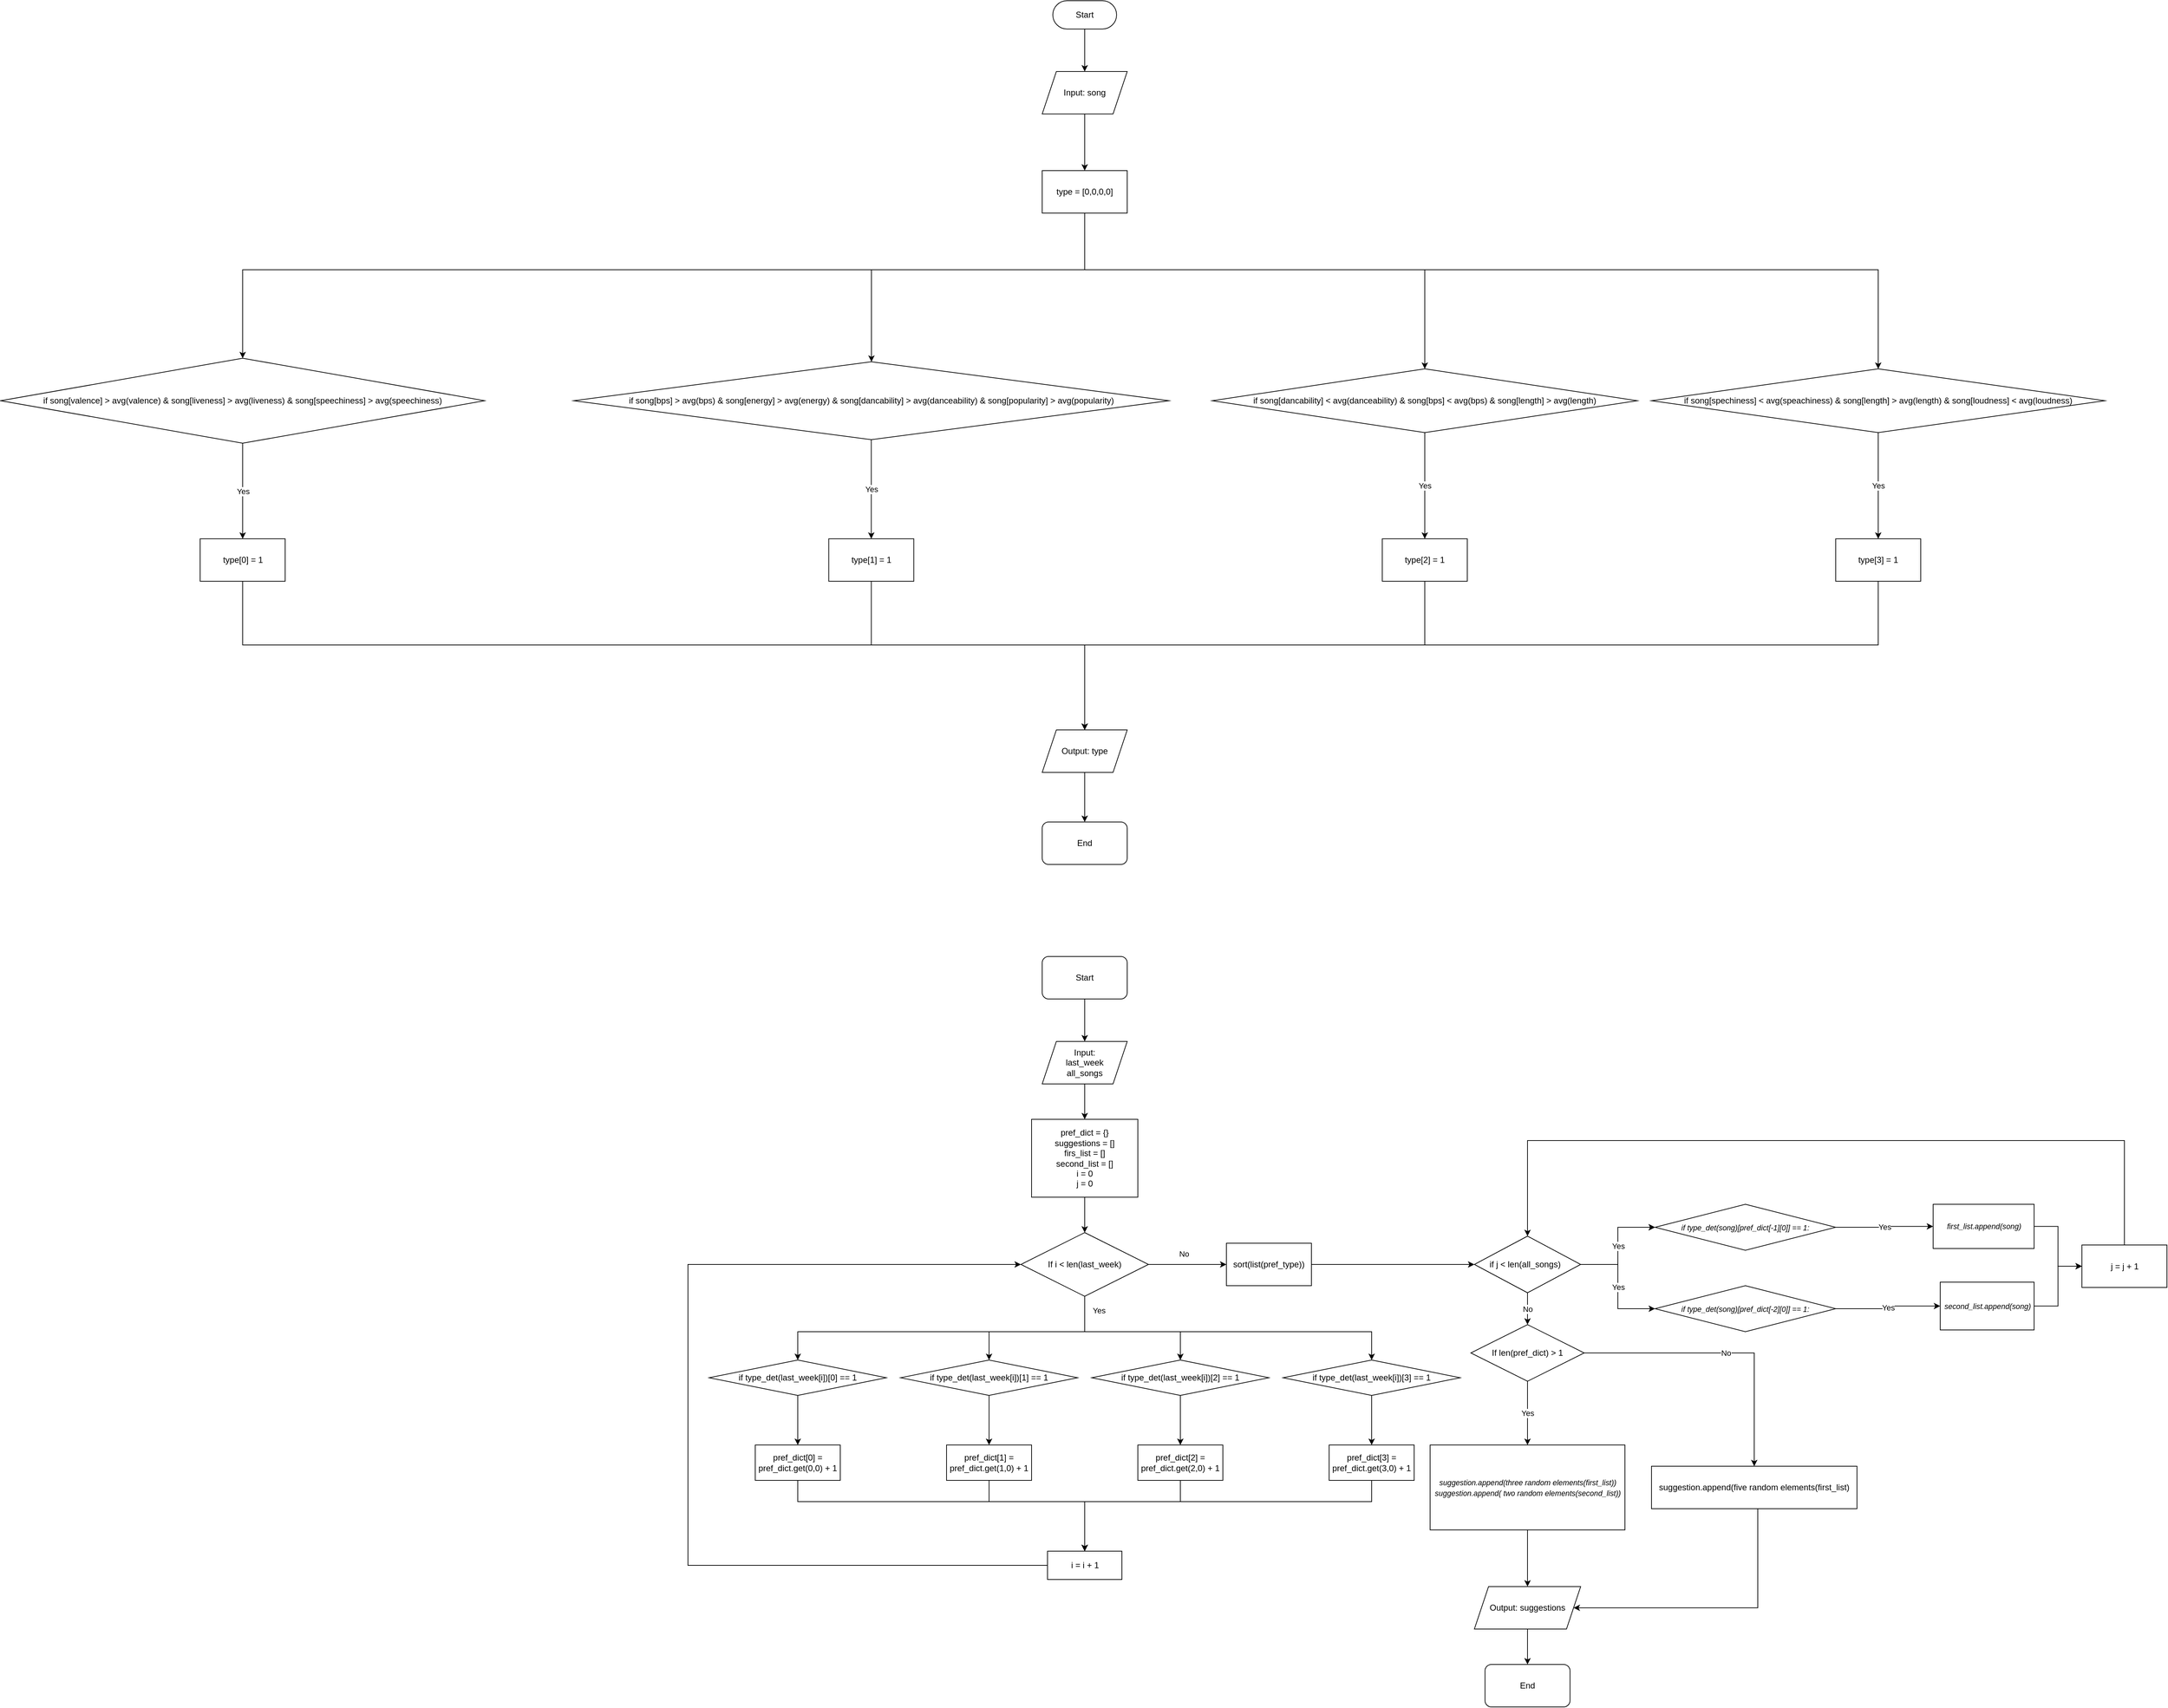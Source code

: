 <mxfile version="20.6.2" type="device"><diagram id="SKnY5lkrSH9eyfwpb-_v" name="Page-1"><mxGraphModel dx="3444" dy="914" grid="1" gridSize="10" guides="1" tooltips="1" connect="1" arrows="1" fold="1" page="1" pageScale="1" pageWidth="850" pageHeight="1100" math="0" shadow="0"><root><mxCell id="0"/><mxCell id="1" parent="0"/><mxCell id="s8BESBxTWyE5tsicI3CP-3" value="" style="edgeStyle=orthogonalEdgeStyle;rounded=0;orthogonalLoop=1;jettySize=auto;html=1;" parent="1" source="s8BESBxTWyE5tsicI3CP-1" target="s8BESBxTWyE5tsicI3CP-2" edge="1"><mxGeometry relative="1" as="geometry"/></mxCell><mxCell id="s8BESBxTWyE5tsicI3CP-1" value="Start" style="rounded=1;whiteSpace=wrap;html=1;arcSize=50;" parent="1" vertex="1"><mxGeometry x="195" y="190" width="90" height="40" as="geometry"/></mxCell><mxCell id="s8BESBxTWyE5tsicI3CP-5" value="" style="edgeStyle=orthogonalEdgeStyle;rounded=0;orthogonalLoop=1;jettySize=auto;html=1;" parent="1" source="s8BESBxTWyE5tsicI3CP-2" target="s8BESBxTWyE5tsicI3CP-4" edge="1"><mxGeometry relative="1" as="geometry"/></mxCell><mxCell id="s8BESBxTWyE5tsicI3CP-2" value="Input: song" style="shape=parallelogram;perimeter=parallelogramPerimeter;whiteSpace=wrap;html=1;fixedSize=1;" parent="1" vertex="1"><mxGeometry x="180" y="290" width="120" height="60" as="geometry"/></mxCell><mxCell id="s8BESBxTWyE5tsicI3CP-4" value="type = [0,0,0,0]" style="whiteSpace=wrap;html=1;" parent="1" vertex="1"><mxGeometry x="180" y="430" width="120" height="60" as="geometry"/></mxCell><mxCell id="s8BESBxTWyE5tsicI3CP-30" value="Yes" style="edgeStyle=orthogonalEdgeStyle;rounded=0;orthogonalLoop=1;jettySize=auto;html=1;" parent="1" source="s8BESBxTWyE5tsicI3CP-31" target="s8BESBxTWyE5tsicI3CP-46" edge="1"><mxGeometry relative="1" as="geometry"/></mxCell><mxCell id="s8BESBxTWyE5tsicI3CP-31" value="if song[bps] &amp;gt; avg(bps) &amp;amp; song[energy] &amp;gt; avg(energy) &amp;amp; song[dancability] &amp;gt; avg(danceability) &amp;amp; song[popularity] &amp;gt; avg(popularity)" style="rhombus;whiteSpace=wrap;html=1;rounded=0;" parent="1" vertex="1"><mxGeometry x="-481.25" y="700" width="840" height="110" as="geometry"/></mxCell><mxCell id="s8BESBxTWyE5tsicI3CP-32" value="" style="edgeStyle=orthogonalEdgeStyle;rounded=0;orthogonalLoop=1;jettySize=auto;html=1;" parent="1" target="s8BESBxTWyE5tsicI3CP-31" edge="1"><mxGeometry relative="1" as="geometry"><Array as="points"><mxPoint x="390" y="570"/><mxPoint x="-61" y="570"/></Array><mxPoint x="390" y="570" as="sourcePoint"/></mxGeometry></mxCell><mxCell id="s8BESBxTWyE5tsicI3CP-33" style="edgeStyle=orthogonalEdgeStyle;rounded=0;orthogonalLoop=1;jettySize=auto;html=1;entryX=0.5;entryY=0;entryDx=0;entryDy=0;" parent="1" target="s8BESBxTWyE5tsicI3CP-38" edge="1"><mxGeometry relative="1" as="geometry"><Array as="points"><mxPoint x="720" y="570"/></Array><mxPoint x="390" y="570" as="sourcePoint"/></mxGeometry></mxCell><mxCell id="s8BESBxTWyE5tsicI3CP-34" style="edgeStyle=orthogonalEdgeStyle;rounded=0;orthogonalLoop=1;jettySize=auto;html=1;entryX=0.5;entryY=0;entryDx=0;entryDy=0;" parent="1" target="s8BESBxTWyE5tsicI3CP-40" edge="1"><mxGeometry relative="1" as="geometry"><Array as="points"><mxPoint x="1360" y="570"/></Array><mxPoint x="320" y="570" as="sourcePoint"/></mxGeometry></mxCell><mxCell id="s8BESBxTWyE5tsicI3CP-35" style="edgeStyle=orthogonalEdgeStyle;rounded=0;orthogonalLoop=1;jettySize=auto;html=1;entryX=0.5;entryY=0;entryDx=0;entryDy=0;exitX=0.5;exitY=1;exitDx=0;exitDy=0;" parent="1" source="s8BESBxTWyE5tsicI3CP-4" target="s8BESBxTWyE5tsicI3CP-42" edge="1"><mxGeometry relative="1" as="geometry"><Array as="points"><mxPoint x="240" y="570"/><mxPoint x="-948" y="570"/></Array><mxPoint x="390" y="550" as="sourcePoint"/></mxGeometry></mxCell><mxCell id="s8BESBxTWyE5tsicI3CP-37" value="Yes" style="edgeStyle=orthogonalEdgeStyle;rounded=0;orthogonalLoop=1;jettySize=auto;html=1;" parent="1" source="s8BESBxTWyE5tsicI3CP-38" target="s8BESBxTWyE5tsicI3CP-48" edge="1"><mxGeometry relative="1" as="geometry"/></mxCell><mxCell id="s8BESBxTWyE5tsicI3CP-38" value="if song[dancability] &amp;lt; avg(danceability) &amp;amp; song[bps] &amp;lt; avg(bps) &amp;amp; song[length] &amp;gt; avg(length)" style="rhombus;whiteSpace=wrap;html=1;rounded=0;" parent="1" vertex="1"><mxGeometry x="420" y="710" width="600" height="90" as="geometry"/></mxCell><mxCell id="s8BESBxTWyE5tsicI3CP-39" value="Yes" style="edgeStyle=orthogonalEdgeStyle;rounded=0;orthogonalLoop=1;jettySize=auto;html=1;" parent="1" source="s8BESBxTWyE5tsicI3CP-40" target="s8BESBxTWyE5tsicI3CP-50" edge="1"><mxGeometry relative="1" as="geometry"/></mxCell><mxCell id="s8BESBxTWyE5tsicI3CP-40" value="if song[spechiness] &amp;lt; avg(speachiness) &amp;amp; song[length] &amp;gt; avg(length) &amp;amp; song[loudness] &amp;lt; avg(loudness)" style="rhombus;whiteSpace=wrap;html=1;rounded=0;" parent="1" vertex="1"><mxGeometry x="1040" y="710" width="640" height="90" as="geometry"/></mxCell><mxCell id="s8BESBxTWyE5tsicI3CP-41" value="Yes" style="edgeStyle=orthogonalEdgeStyle;rounded=0;orthogonalLoop=1;jettySize=auto;html=1;" parent="1" source="s8BESBxTWyE5tsicI3CP-42" target="s8BESBxTWyE5tsicI3CP-44" edge="1"><mxGeometry relative="1" as="geometry"/></mxCell><mxCell id="s8BESBxTWyE5tsicI3CP-42" value="if song[valence] &amp;gt; avg(valence) &amp;amp; song[liveness] &amp;gt; avg(liveness) &amp;amp; song[speechiness] &amp;gt; avg(speechiness)" style="rhombus;whiteSpace=wrap;html=1;rounded=0;" parent="1" vertex="1"><mxGeometry x="-1290" y="695" width="683" height="120" as="geometry"/></mxCell><mxCell id="s8BESBxTWyE5tsicI3CP-52" value="" style="edgeStyle=orthogonalEdgeStyle;rounded=0;orthogonalLoop=1;jettySize=auto;html=1;" parent="1" source="s8BESBxTWyE5tsicI3CP-44" target="s8BESBxTWyE5tsicI3CP-51" edge="1"><mxGeometry relative="1" as="geometry"><Array as="points"><mxPoint x="-948" y="1100"/><mxPoint x="240" y="1100"/></Array></mxGeometry></mxCell><mxCell id="s8BESBxTWyE5tsicI3CP-44" value="type[0] = 1" style="whiteSpace=wrap;html=1;rounded=0;" parent="1" vertex="1"><mxGeometry x="-1008.5" y="950" width="120" height="60" as="geometry"/></mxCell><mxCell id="s8BESBxTWyE5tsicI3CP-53" style="edgeStyle=orthogonalEdgeStyle;rounded=0;orthogonalLoop=1;jettySize=auto;html=1;entryX=0.5;entryY=0;entryDx=0;entryDy=0;" parent="1" source="s8BESBxTWyE5tsicI3CP-46" target="s8BESBxTWyE5tsicI3CP-51" edge="1"><mxGeometry relative="1" as="geometry"><Array as="points"><mxPoint x="-61" y="1100"/><mxPoint x="240" y="1100"/></Array></mxGeometry></mxCell><mxCell id="s8BESBxTWyE5tsicI3CP-46" value="type[1] = 1" style="whiteSpace=wrap;html=1;rounded=0;" parent="1" vertex="1"><mxGeometry x="-121.25" y="950" width="120" height="60" as="geometry"/></mxCell><mxCell id="s8BESBxTWyE5tsicI3CP-48" value="type[2] = 1" style="whiteSpace=wrap;html=1;rounded=0;" parent="1" vertex="1"><mxGeometry x="660" y="950" width="120" height="60" as="geometry"/></mxCell><mxCell id="s8BESBxTWyE5tsicI3CP-55" style="edgeStyle=orthogonalEdgeStyle;rounded=0;orthogonalLoop=1;jettySize=auto;html=1;entryX=0.5;entryY=0;entryDx=0;entryDy=0;" parent="1" source="s8BESBxTWyE5tsicI3CP-50" target="s8BESBxTWyE5tsicI3CP-51" edge="1"><mxGeometry relative="1" as="geometry"><Array as="points"><mxPoint x="1360" y="1100"/><mxPoint x="240" y="1100"/></Array></mxGeometry></mxCell><mxCell id="s8BESBxTWyE5tsicI3CP-50" value="type[3] = 1" style="rounded=0;whiteSpace=wrap;html=1;" parent="1" vertex="1"><mxGeometry x="1300" y="950" width="120" height="60" as="geometry"/></mxCell><mxCell id="s8BESBxTWyE5tsicI3CP-61" value="" style="edgeStyle=orthogonalEdgeStyle;rounded=0;orthogonalLoop=1;jettySize=auto;html=1;" parent="1" source="s8BESBxTWyE5tsicI3CP-51" target="s8BESBxTWyE5tsicI3CP-60" edge="1"><mxGeometry relative="1" as="geometry"/></mxCell><mxCell id="s8BESBxTWyE5tsicI3CP-51" value="Output: type" style="shape=parallelogram;perimeter=parallelogramPerimeter;whiteSpace=wrap;html=1;fixedSize=1;rounded=0;" parent="1" vertex="1"><mxGeometry x="180" y="1220" width="120" height="60" as="geometry"/></mxCell><mxCell id="s8BESBxTWyE5tsicI3CP-57" value="" style="edgeStyle=orthogonalEdgeStyle;rounded=0;orthogonalLoop=1;jettySize=auto;html=1;endArrow=none;" parent="1" source="s8BESBxTWyE5tsicI3CP-48" target="s8BESBxTWyE5tsicI3CP-51" edge="1"><mxGeometry relative="1" as="geometry"><mxPoint x="240" y="1450" as="targetPoint"/><mxPoint x="720.03" y="1010" as="sourcePoint"/><Array as="points"><mxPoint x="720" y="1100"/></Array></mxGeometry></mxCell><mxCell id="s8BESBxTWyE5tsicI3CP-60" value="End" style="rounded=1;whiteSpace=wrap;html=1;" parent="1" vertex="1"><mxGeometry x="180" y="1350" width="120" height="60" as="geometry"/></mxCell><mxCell id="s8BESBxTWyE5tsicI3CP-66" value="" style="edgeStyle=orthogonalEdgeStyle;rounded=0;orthogonalLoop=1;jettySize=auto;html=1;" parent="1" source="s8BESBxTWyE5tsicI3CP-62" target="s8BESBxTWyE5tsicI3CP-65" edge="1"><mxGeometry relative="1" as="geometry"/></mxCell><mxCell id="s8BESBxTWyE5tsicI3CP-62" value="Start" style="rounded=1;whiteSpace=wrap;html=1;" parent="1" vertex="1"><mxGeometry x="180" y="1540" width="120" height="60" as="geometry"/></mxCell><mxCell id="s8BESBxTWyE5tsicI3CP-68" value="" style="edgeStyle=orthogonalEdgeStyle;rounded=0;orthogonalLoop=1;jettySize=auto;html=1;" parent="1" source="s8BESBxTWyE5tsicI3CP-65" target="s8BESBxTWyE5tsicI3CP-67" edge="1"><mxGeometry relative="1" as="geometry"/></mxCell><mxCell id="s8BESBxTWyE5tsicI3CP-65" value="Input:&lt;br&gt;last_week&lt;br&gt;all_songs" style="shape=parallelogram;perimeter=parallelogramPerimeter;whiteSpace=wrap;html=1;fixedSize=1;" parent="1" vertex="1"><mxGeometry x="180" y="1660" width="120" height="60" as="geometry"/></mxCell><mxCell id="s8BESBxTWyE5tsicI3CP-70" value="" style="edgeStyle=orthogonalEdgeStyle;rounded=0;orthogonalLoop=1;jettySize=auto;html=1;" parent="1" source="s8BESBxTWyE5tsicI3CP-67" target="s8BESBxTWyE5tsicI3CP-69" edge="1"><mxGeometry relative="1" as="geometry"/></mxCell><mxCell id="s8BESBxTWyE5tsicI3CP-67" value="pref_dict = {}&lt;br&gt;suggestions = []&lt;br&gt;firs_list = []&lt;br&gt;second_list = []&lt;br&gt;i = 0&lt;br&gt;j = 0" style="whiteSpace=wrap;html=1;" parent="1" vertex="1"><mxGeometry x="165" y="1770" width="150" height="110" as="geometry"/></mxCell><mxCell id="s8BESBxTWyE5tsicI3CP-95" style="edgeStyle=orthogonalEdgeStyle;rounded=0;orthogonalLoop=1;jettySize=auto;html=1;entryX=0.5;entryY=0;entryDx=0;entryDy=0;" parent="1" source="s8BESBxTWyE5tsicI3CP-69" target="s8BESBxTWyE5tsicI3CP-92" edge="1"><mxGeometry relative="1" as="geometry"><Array as="points"><mxPoint x="240" y="2070"/><mxPoint x="105" y="2070"/></Array></mxGeometry></mxCell><mxCell id="s8BESBxTWyE5tsicI3CP-96" style="edgeStyle=orthogonalEdgeStyle;rounded=0;orthogonalLoop=1;jettySize=auto;html=1;" parent="1" source="s8BESBxTWyE5tsicI3CP-69" target="s8BESBxTWyE5tsicI3CP-93" edge="1"><mxGeometry relative="1" as="geometry"><Array as="points"><mxPoint x="240" y="2070"/><mxPoint x="375" y="2070"/></Array></mxGeometry></mxCell><mxCell id="s8BESBxTWyE5tsicI3CP-97" style="edgeStyle=orthogonalEdgeStyle;rounded=0;orthogonalLoop=1;jettySize=auto;html=1;" parent="1" source="s8BESBxTWyE5tsicI3CP-69" target="s8BESBxTWyE5tsicI3CP-71" edge="1"><mxGeometry relative="1" as="geometry"><Array as="points"><mxPoint x="240" y="2070"/><mxPoint x="-165" y="2070"/></Array></mxGeometry></mxCell><mxCell id="s8BESBxTWyE5tsicI3CP-98" value="Yes" style="edgeStyle=orthogonalEdgeStyle;rounded=0;orthogonalLoop=1;jettySize=auto;html=1;" parent="1" source="s8BESBxTWyE5tsicI3CP-69" target="s8BESBxTWyE5tsicI3CP-94" edge="1"><mxGeometry x="-0.919" y="20" relative="1" as="geometry"><Array as="points"><mxPoint x="240" y="2070"/><mxPoint x="645" y="2070"/></Array><mxPoint as="offset"/></mxGeometry></mxCell><mxCell id="s8BESBxTWyE5tsicI3CP-121" value="No" style="edgeStyle=orthogonalEdgeStyle;rounded=0;orthogonalLoop=1;jettySize=auto;html=1;" parent="1" source="s8BESBxTWyE5tsicI3CP-69" target="s8BESBxTWyE5tsicI3CP-120" edge="1"><mxGeometry x="-0.091" y="15" relative="1" as="geometry"><mxPoint as="offset"/></mxGeometry></mxCell><mxCell id="s8BESBxTWyE5tsicI3CP-69" value="If i &amp;lt; len(last_week)" style="rhombus;whiteSpace=wrap;html=1;" parent="1" vertex="1"><mxGeometry x="150" y="1930" width="180" height="90" as="geometry"/></mxCell><mxCell id="s8BESBxTWyE5tsicI3CP-103" value="" style="edgeStyle=orthogonalEdgeStyle;rounded=0;orthogonalLoop=1;jettySize=auto;html=1;" parent="1" source="s8BESBxTWyE5tsicI3CP-71" target="s8BESBxTWyE5tsicI3CP-102" edge="1"><mxGeometry relative="1" as="geometry"/></mxCell><mxCell id="s8BESBxTWyE5tsicI3CP-71" value="if type_det(last_week[i])[0] == 1" style="rhombus;whiteSpace=wrap;html=1;" parent="1" vertex="1"><mxGeometry x="-290" y="2110" width="250" height="50" as="geometry"/></mxCell><mxCell id="s8BESBxTWyE5tsicI3CP-109" value="" style="edgeStyle=orthogonalEdgeStyle;rounded=0;orthogonalLoop=1;jettySize=auto;html=1;" parent="1" source="s8BESBxTWyE5tsicI3CP-92" target="s8BESBxTWyE5tsicI3CP-104" edge="1"><mxGeometry relative="1" as="geometry"/></mxCell><mxCell id="s8BESBxTWyE5tsicI3CP-92" value="if type_det(last_week[i])[1] == 1" style="rhombus;whiteSpace=wrap;html=1;" parent="1" vertex="1"><mxGeometry x="-20" y="2110" width="250" height="50" as="geometry"/></mxCell><mxCell id="s8BESBxTWyE5tsicI3CP-108" value="" style="edgeStyle=orthogonalEdgeStyle;rounded=0;orthogonalLoop=1;jettySize=auto;html=1;" parent="1" source="s8BESBxTWyE5tsicI3CP-93" target="s8BESBxTWyE5tsicI3CP-105" edge="1"><mxGeometry relative="1" as="geometry"/></mxCell><mxCell id="s8BESBxTWyE5tsicI3CP-93" value="if type_det(last_week[i])[2] == 1" style="rhombus;whiteSpace=wrap;html=1;" parent="1" vertex="1"><mxGeometry x="250" y="2110" width="250" height="50" as="geometry"/></mxCell><mxCell id="s8BESBxTWyE5tsicI3CP-107" value="" style="edgeStyle=orthogonalEdgeStyle;rounded=0;orthogonalLoop=1;jettySize=auto;html=1;" parent="1" source="s8BESBxTWyE5tsicI3CP-94" target="s8BESBxTWyE5tsicI3CP-106" edge="1"><mxGeometry relative="1" as="geometry"/></mxCell><mxCell id="s8BESBxTWyE5tsicI3CP-94" value="if type_det(last_week[i])[3] == 1" style="rhombus;whiteSpace=wrap;html=1;" parent="1" vertex="1"><mxGeometry x="520" y="2110" width="250" height="50" as="geometry"/></mxCell><mxCell id="s8BESBxTWyE5tsicI3CP-112" style="edgeStyle=orthogonalEdgeStyle;rounded=0;orthogonalLoop=1;jettySize=auto;html=1;entryX=0.5;entryY=0;entryDx=0;entryDy=0;" parent="1" source="s8BESBxTWyE5tsicI3CP-102" target="s8BESBxTWyE5tsicI3CP-111" edge="1"><mxGeometry relative="1" as="geometry"><Array as="points"><mxPoint x="-165" y="2310"/><mxPoint x="240" y="2310"/></Array></mxGeometry></mxCell><mxCell id="s8BESBxTWyE5tsicI3CP-102" value="pref_dict[0] = pref_dict.get(0,0) + 1" style="rounded=0;whiteSpace=wrap;html=1;" parent="1" vertex="1"><mxGeometry x="-225" y="2230" width="120" height="50" as="geometry"/></mxCell><mxCell id="s8BESBxTWyE5tsicI3CP-115" style="edgeStyle=orthogonalEdgeStyle;rounded=0;orthogonalLoop=1;jettySize=auto;html=1;entryX=0.5;entryY=0;entryDx=0;entryDy=0;" parent="1" source="s8BESBxTWyE5tsicI3CP-104" target="s8BESBxTWyE5tsicI3CP-111" edge="1"><mxGeometry relative="1" as="geometry"><Array as="points"><mxPoint x="105" y="2310"/><mxPoint x="240" y="2310"/></Array></mxGeometry></mxCell><mxCell id="s8BESBxTWyE5tsicI3CP-104" value="pref_dict[1] = pref_dict.get(1,0) + 1" style="rounded=0;whiteSpace=wrap;html=1;" parent="1" vertex="1"><mxGeometry x="45" y="2230" width="120" height="50" as="geometry"/></mxCell><mxCell id="s8BESBxTWyE5tsicI3CP-116" style="edgeStyle=orthogonalEdgeStyle;rounded=0;orthogonalLoop=1;jettySize=auto;html=1;entryX=0.5;entryY=0;entryDx=0;entryDy=0;" parent="1" source="s8BESBxTWyE5tsicI3CP-105" target="s8BESBxTWyE5tsicI3CP-111" edge="1"><mxGeometry relative="1" as="geometry"><Array as="points"><mxPoint x="375" y="2310"/><mxPoint x="240" y="2310"/></Array></mxGeometry></mxCell><mxCell id="s8BESBxTWyE5tsicI3CP-105" value="pref_dict[2] = pref_dict.get(2,0) + 1" style="rounded=0;whiteSpace=wrap;html=1;" parent="1" vertex="1"><mxGeometry x="315" y="2230" width="120" height="50" as="geometry"/></mxCell><mxCell id="s8BESBxTWyE5tsicI3CP-117" style="edgeStyle=orthogonalEdgeStyle;rounded=0;orthogonalLoop=1;jettySize=auto;html=1;" parent="1" source="s8BESBxTWyE5tsicI3CP-106" edge="1"><mxGeometry relative="1" as="geometry"><mxPoint x="240" y="2380" as="targetPoint"/><Array as="points"><mxPoint x="645" y="2310"/><mxPoint x="240" y="2310"/></Array></mxGeometry></mxCell><mxCell id="s8BESBxTWyE5tsicI3CP-106" value="pref_dict[3] = pref_dict.get(3,0) + 1" style="rounded=0;whiteSpace=wrap;html=1;" parent="1" vertex="1"><mxGeometry x="585" y="2230" width="120" height="50" as="geometry"/></mxCell><mxCell id="s8BESBxTWyE5tsicI3CP-119" style="edgeStyle=orthogonalEdgeStyle;rounded=0;orthogonalLoop=1;jettySize=auto;html=1;entryX=0;entryY=0.5;entryDx=0;entryDy=0;" parent="1" source="s8BESBxTWyE5tsicI3CP-111" target="s8BESBxTWyE5tsicI3CP-69" edge="1"><mxGeometry relative="1" as="geometry"><Array as="points"><mxPoint x="-320" y="2400"/><mxPoint x="-320" y="1975"/></Array></mxGeometry></mxCell><mxCell id="s8BESBxTWyE5tsicI3CP-111" value="i = i + 1" style="rounded=0;whiteSpace=wrap;html=1;" parent="1" vertex="1"><mxGeometry x="187.5" y="2380" width="105" height="40" as="geometry"/></mxCell><mxCell id="tpZmRsdAIP1xjK6_H27S-3" value="" style="edgeStyle=orthogonalEdgeStyle;rounded=0;orthogonalLoop=1;jettySize=auto;html=1;" edge="1" parent="1" source="s8BESBxTWyE5tsicI3CP-120"><mxGeometry relative="1" as="geometry"><mxPoint x="790" y="1975" as="targetPoint"/></mxGeometry></mxCell><mxCell id="s8BESBxTWyE5tsicI3CP-120" value="sort(list(pref_type))" style="whiteSpace=wrap;html=1;" parent="1" vertex="1"><mxGeometry x="440" y="1945" width="120" height="60" as="geometry"/></mxCell><mxCell id="s8BESBxTWyE5tsicI3CP-127" value="" style="edgeStyle=orthogonalEdgeStyle;rounded=0;orthogonalLoop=1;jettySize=auto;html=1;" parent="1" source="s8BESBxTWyE5tsicI3CP-124" target="s8BESBxTWyE5tsicI3CP-126" edge="1"><mxGeometry relative="1" as="geometry"/></mxCell><mxCell id="s8BESBxTWyE5tsicI3CP-124" value="Output: suggestions" style="shape=parallelogram;perimeter=parallelogramPerimeter;whiteSpace=wrap;html=1;fixedSize=1;" parent="1" vertex="1"><mxGeometry x="790" y="2430" width="150" height="60" as="geometry"/></mxCell><mxCell id="s8BESBxTWyE5tsicI3CP-126" value="End" style="rounded=1;whiteSpace=wrap;html=1;" parent="1" vertex="1"><mxGeometry x="805" y="2540" width="120" height="60" as="geometry"/></mxCell><mxCell id="tpZmRsdAIP1xjK6_H27S-10" value="" style="edgeStyle=orthogonalEdgeStyle;rounded=0;orthogonalLoop=1;jettySize=auto;html=1;" edge="1" parent="1" source="tpZmRsdAIP1xjK6_H27S-5" target="tpZmRsdAIP1xjK6_H27S-9"><mxGeometry relative="1" as="geometry"/></mxCell><mxCell id="tpZmRsdAIP1xjK6_H27S-11" value="Yes" style="edgeStyle=orthogonalEdgeStyle;rounded=0;orthogonalLoop=1;jettySize=auto;html=1;" edge="1" parent="1" source="tpZmRsdAIP1xjK6_H27S-5" target="tpZmRsdAIP1xjK6_H27S-9"><mxGeometry relative="1" as="geometry"/></mxCell><mxCell id="tpZmRsdAIP1xjK6_H27S-15" value="Yes" style="edgeStyle=orthogonalEdgeStyle;rounded=0;orthogonalLoop=1;jettySize=auto;html=1;entryX=0;entryY=0.5;entryDx=0;entryDy=0;" edge="1" parent="1" source="tpZmRsdAIP1xjK6_H27S-5" target="tpZmRsdAIP1xjK6_H27S-14"><mxGeometry relative="1" as="geometry"/></mxCell><mxCell id="tpZmRsdAIP1xjK6_H27S-31" value="No" style="edgeStyle=orthogonalEdgeStyle;rounded=0;orthogonalLoop=1;jettySize=auto;html=1;fontFamily=Helvetica;" edge="1" parent="1" source="tpZmRsdAIP1xjK6_H27S-5" target="tpZmRsdAIP1xjK6_H27S-30"><mxGeometry relative="1" as="geometry"/></mxCell><mxCell id="tpZmRsdAIP1xjK6_H27S-5" value="if j &amp;lt; len(all_songs)&amp;nbsp;&amp;nbsp;" style="rhombus;whiteSpace=wrap;html=1;" vertex="1" parent="1"><mxGeometry x="790" y="1935" width="150" height="80" as="geometry"/></mxCell><mxCell id="tpZmRsdAIP1xjK6_H27S-17" value="Yes" style="edgeStyle=orthogonalEdgeStyle;rounded=0;orthogonalLoop=1;jettySize=auto;html=1;" edge="1" parent="1" source="tpZmRsdAIP1xjK6_H27S-9" target="tpZmRsdAIP1xjK6_H27S-16"><mxGeometry relative="1" as="geometry"/></mxCell><mxCell id="tpZmRsdAIP1xjK6_H27S-9" value="&lt;span id=&quot;docs-internal-guid-f18ce04e-7fff-1ee7-1b12-49b29155c0e8&quot;&gt;&lt;span style=&quot;font-size: 8pt; background-color: rgb(255, 255, 255); font-style: italic; font-variant-numeric: normal; font-variant-east-asian: normal; vertical-align: baseline;&quot;&gt;if type_det(song)[pref_dict[-1][0]] == 1:&lt;/span&gt;&lt;/span&gt;" style="rhombus;whiteSpace=wrap;html=1;" vertex="1" parent="1"><mxGeometry x="1045" y="1890" width="255" height="65" as="geometry"/></mxCell><mxCell id="tpZmRsdAIP1xjK6_H27S-22" value="Yes" style="edgeStyle=orthogonalEdgeStyle;rounded=0;orthogonalLoop=1;jettySize=auto;html=1;" edge="1" parent="1" source="tpZmRsdAIP1xjK6_H27S-14" target="tpZmRsdAIP1xjK6_H27S-21"><mxGeometry relative="1" as="geometry"/></mxCell><mxCell id="tpZmRsdAIP1xjK6_H27S-14" value="&lt;span id=&quot;docs-internal-guid-f18ce04e-7fff-1ee7-1b12-49b29155c0e8&quot;&gt;&lt;span style=&quot;font-size: 8pt; background-color: rgb(255, 255, 255); font-style: italic; font-variant-numeric: normal; font-variant-east-asian: normal; vertical-align: baseline;&quot;&gt;if type_det(song)[pref_dict[-2][0]] == 1:&lt;/span&gt;&lt;/span&gt;" style="rhombus;whiteSpace=wrap;html=1;" vertex="1" parent="1"><mxGeometry x="1045" y="2005" width="255" height="65" as="geometry"/></mxCell><mxCell id="tpZmRsdAIP1xjK6_H27S-24" value="" style="edgeStyle=orthogonalEdgeStyle;rounded=0;orthogonalLoop=1;jettySize=auto;html=1;" edge="1" parent="1" source="tpZmRsdAIP1xjK6_H27S-16" target="tpZmRsdAIP1xjK6_H27S-23"><mxGeometry relative="1" as="geometry"/></mxCell><mxCell id="tpZmRsdAIP1xjK6_H27S-16" value="&lt;b id=&quot;docs-internal-guid-60feab30-7fff-5e0c-a76b-57ab8dd60324&quot; style=&quot;font-weight:normal;&quot;&gt;&lt;span style=&quot;font-size: 8pt; color: rgb(0, 0, 0); background-color: rgb(255, 255, 255); font-weight: 400; font-style: italic; font-variant: normal; text-decoration: none; vertical-align: baseline;&quot;&gt;first_list.append(song)&lt;/span&gt;&lt;/b&gt;" style="whiteSpace=wrap;html=1;" vertex="1" parent="1"><mxGeometry x="1437.5" y="1890" width="142.5" height="62.5" as="geometry"/></mxCell><mxCell id="tpZmRsdAIP1xjK6_H27S-25" style="edgeStyle=orthogonalEdgeStyle;rounded=0;orthogonalLoop=1;jettySize=auto;html=1;entryX=0;entryY=0.5;entryDx=0;entryDy=0;" edge="1" parent="1" source="tpZmRsdAIP1xjK6_H27S-21" target="tpZmRsdAIP1xjK6_H27S-23"><mxGeometry relative="1" as="geometry"/></mxCell><mxCell id="tpZmRsdAIP1xjK6_H27S-21" value="&lt;span id=&quot;docs-internal-guid-60feab30-7fff-5e0c-a76b-57ab8dd60324&quot;&gt;&lt;span style=&quot;font-size: 8pt; background-color: rgb(255, 255, 255); font-style: italic; font-variant-numeric: normal; font-variant-east-asian: normal; vertical-align: baseline;&quot;&gt;second_list.append(song)&lt;/span&gt;&lt;/span&gt;" style="whiteSpace=wrap;html=1;" vertex="1" parent="1"><mxGeometry x="1447.5" y="2000" width="132.5" height="67.5" as="geometry"/></mxCell><mxCell id="tpZmRsdAIP1xjK6_H27S-26" style="edgeStyle=orthogonalEdgeStyle;rounded=0;orthogonalLoop=1;jettySize=auto;html=1;entryX=0.5;entryY=0;entryDx=0;entryDy=0;" edge="1" parent="1" source="tpZmRsdAIP1xjK6_H27S-23" target="tpZmRsdAIP1xjK6_H27S-5"><mxGeometry relative="1" as="geometry"><Array as="points"><mxPoint x="1708" y="1800"/><mxPoint x="865" y="1800"/></Array></mxGeometry></mxCell><mxCell id="tpZmRsdAIP1xjK6_H27S-23" value="j = j + 1" style="whiteSpace=wrap;html=1;" vertex="1" parent="1"><mxGeometry x="1647.5" y="1947.5" width="120" height="60" as="geometry"/></mxCell><mxCell id="tpZmRsdAIP1xjK6_H27S-33" value="Yes" style="edgeStyle=orthogonalEdgeStyle;rounded=0;orthogonalLoop=1;jettySize=auto;html=1;fontFamily=Helvetica;" edge="1" parent="1" source="tpZmRsdAIP1xjK6_H27S-30" target="tpZmRsdAIP1xjK6_H27S-32"><mxGeometry relative="1" as="geometry"/></mxCell><mxCell id="tpZmRsdAIP1xjK6_H27S-39" value="No" style="edgeStyle=orthogonalEdgeStyle;rounded=0;orthogonalLoop=1;jettySize=auto;html=1;fontFamily=Helvetica;" edge="1" parent="1" source="tpZmRsdAIP1xjK6_H27S-30" target="tpZmRsdAIP1xjK6_H27S-38"><mxGeometry relative="1" as="geometry"/></mxCell><mxCell id="tpZmRsdAIP1xjK6_H27S-30" value="If len(pref_dict) &amp;gt; 1" style="rhombus;whiteSpace=wrap;html=1;" vertex="1" parent="1"><mxGeometry x="785" y="2060" width="160" height="80" as="geometry"/></mxCell><mxCell id="tpZmRsdAIP1xjK6_H27S-34" value="" style="edgeStyle=orthogonalEdgeStyle;rounded=0;orthogonalLoop=1;jettySize=auto;html=1;fontFamily=Helvetica;" edge="1" parent="1" source="tpZmRsdAIP1xjK6_H27S-32" target="s8BESBxTWyE5tsicI3CP-124"><mxGeometry relative="1" as="geometry"/></mxCell><mxCell id="tpZmRsdAIP1xjK6_H27S-32" value="&lt;span id=&quot;docs-internal-guid-054e8651-7fff-ff86-2a75-0156949c3a3d&quot;&gt;&lt;span style=&quot;font-size: 8pt; background-color: rgb(255, 255, 255); font-style: italic; font-variant-numeric: normal; font-variant-east-asian: normal; vertical-align: baseline;&quot;&gt;suggestion.append(three random elements(first_list))&lt;/span&gt;&lt;span style=&quot;font-size: 8pt; background-color: rgb(255, 255, 255); font-style: italic; font-variant-numeric: normal; font-variant-east-asian: normal; vertical-align: baseline;&quot;&gt;&lt;br&gt;&lt;/span&gt;&lt;span style=&quot;font-size: 8pt; background-color: rgb(255, 255, 255); font-style: italic; font-variant-numeric: normal; font-variant-east-asian: normal; vertical-align: baseline;&quot;&gt;&lt;span style=&quot;&quot; class=&quot;Apple-tab-span&quot;&gt;&#9;&lt;/span&gt;&lt;/span&gt;&lt;span style=&quot;font-size: 8pt; background-color: rgb(255, 255, 255); font-style: italic; font-variant-numeric: normal; font-variant-east-asian: normal; vertical-align: baseline;&quot;&gt;suggestion.append( two random elements(second_list))&lt;/span&gt;&lt;/span&gt;" style="whiteSpace=wrap;html=1;" vertex="1" parent="1"><mxGeometry x="727.5" y="2230" width="275" height="120" as="geometry"/></mxCell><mxCell id="tpZmRsdAIP1xjK6_H27S-40" style="edgeStyle=orthogonalEdgeStyle;rounded=0;orthogonalLoop=1;jettySize=auto;html=1;entryX=1;entryY=0.5;entryDx=0;entryDy=0;fontFamily=Helvetica;" edge="1" parent="1" source="tpZmRsdAIP1xjK6_H27S-38" target="s8BESBxTWyE5tsicI3CP-124"><mxGeometry relative="1" as="geometry"><Array as="points"><mxPoint x="1190" y="2460"/></Array></mxGeometry></mxCell><mxCell id="tpZmRsdAIP1xjK6_H27S-38" value="suggestion.append(five random elements(first_list)" style="rounded=0;whiteSpace=wrap;html=1;fontFamily=Helvetica;" vertex="1" parent="1"><mxGeometry x="1040" y="2260" width="290" height="60" as="geometry"/></mxCell></root></mxGraphModel></diagram></mxfile>